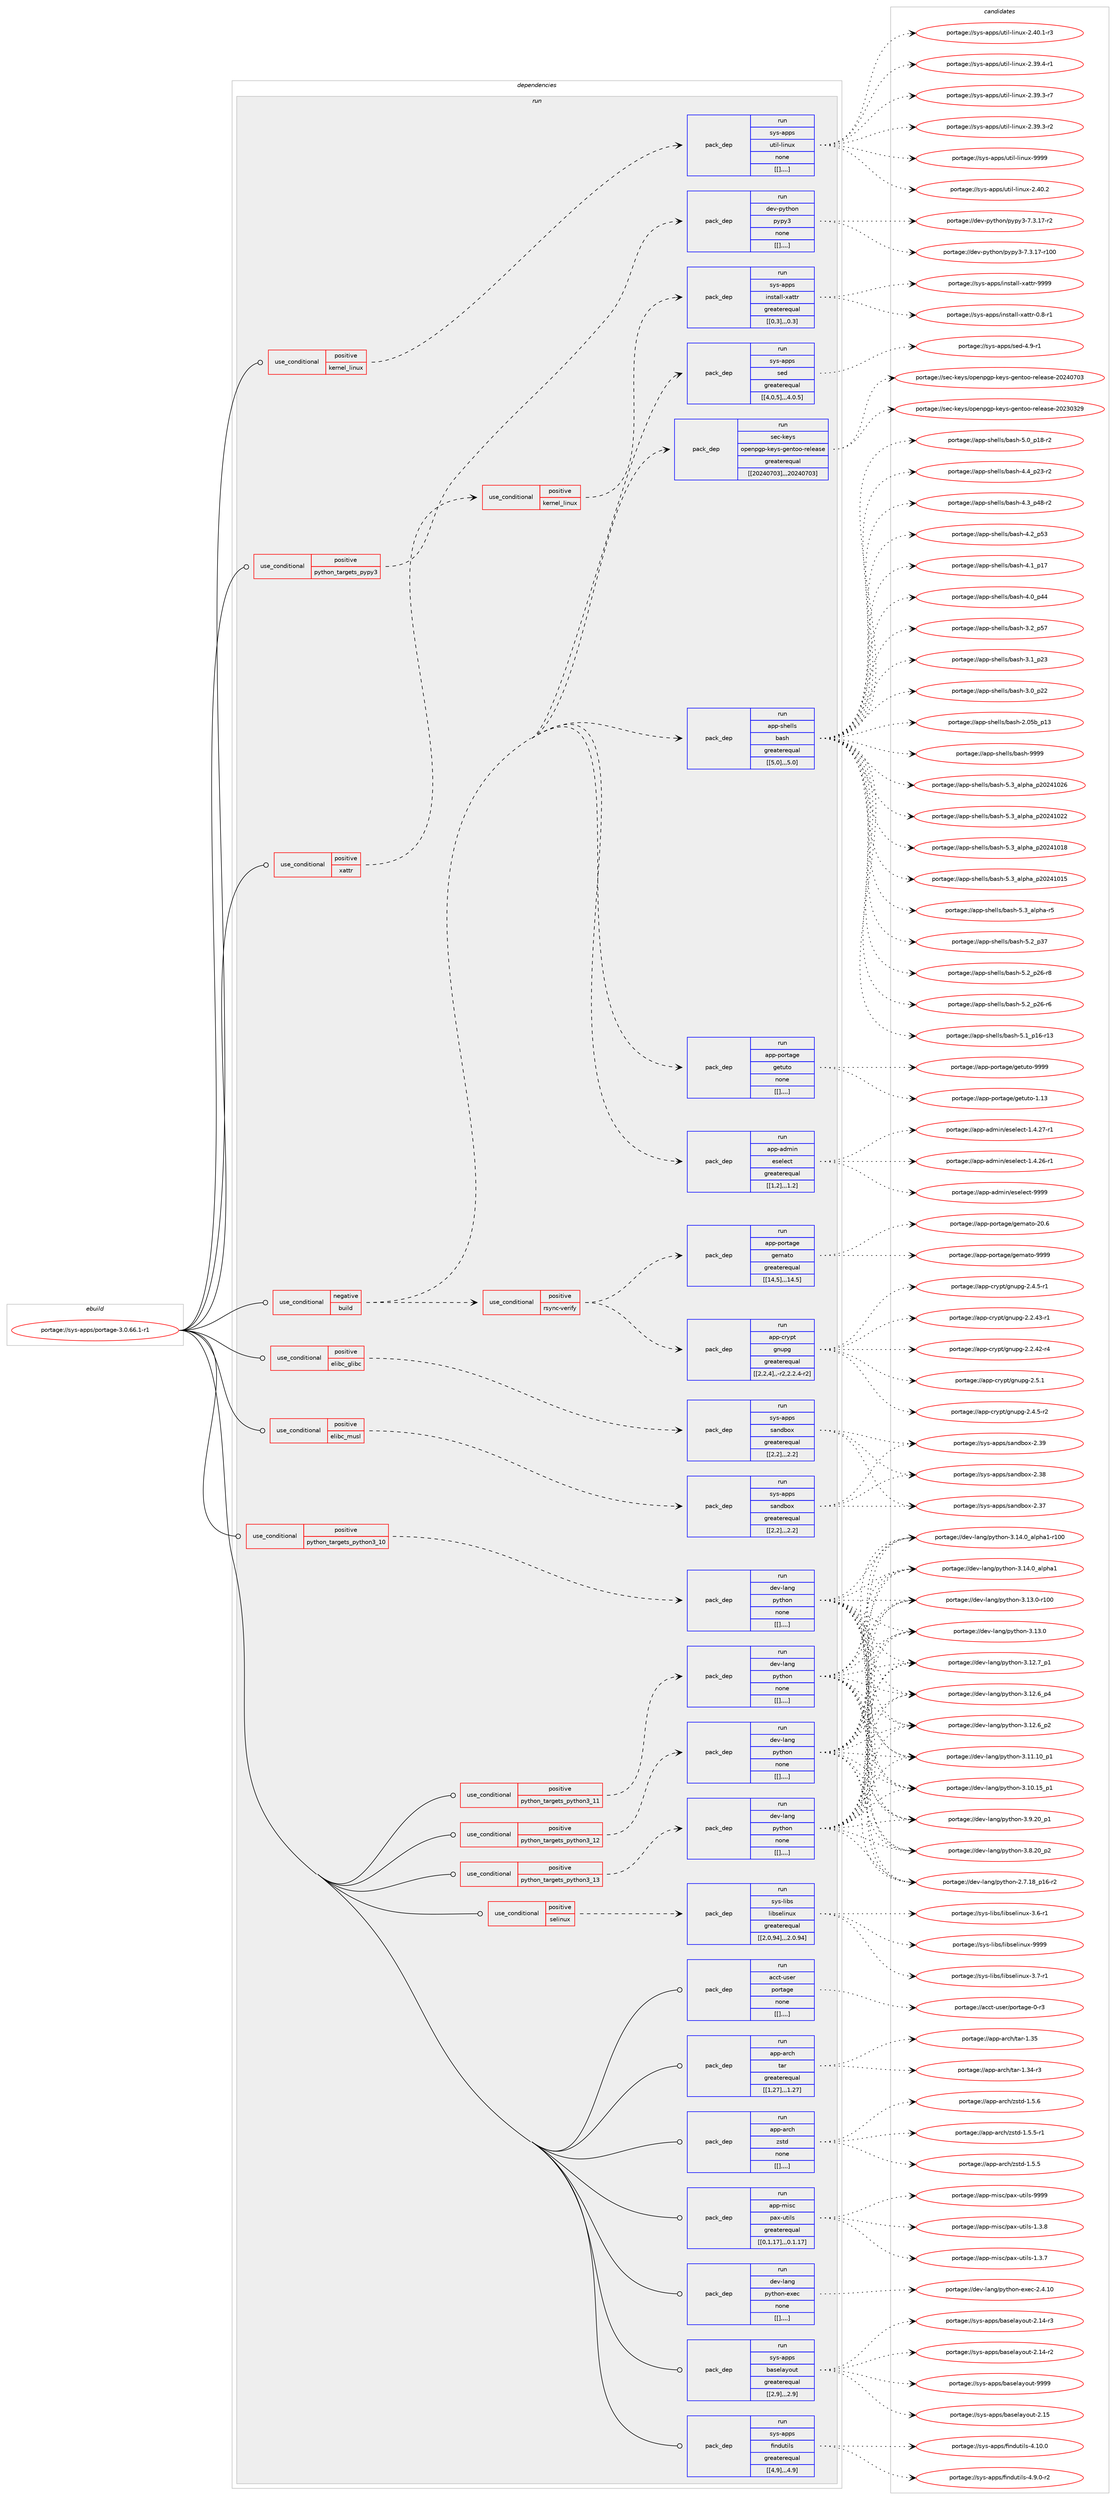 digraph prolog {

# *************
# Graph options
# *************

newrank=true;
concentrate=true;
compound=true;
graph [rankdir=LR,fontname=Helvetica,fontsize=10,ranksep=1.5];#, ranksep=2.5, nodesep=0.2];
edge  [arrowhead=vee];
node  [fontname=Helvetica,fontsize=10];

# **********
# The ebuild
# **********

subgraph cluster_leftcol {
color=gray;
label=<<i>ebuild</i>>;
id [label="portage://sys-apps/portage-3.0.66.1-r1", color=red, width=4, href="../sys-apps/portage-3.0.66.1-r1.svg"];
}

# ****************
# The dependencies
# ****************

subgraph cluster_midcol {
color=gray;
label=<<i>dependencies</i>>;
subgraph cluster_compile {
fillcolor="#eeeeee";
style=filled;
label=<<i>compile</i>>;
}
subgraph cluster_compileandrun {
fillcolor="#eeeeee";
style=filled;
label=<<i>compile and run</i>>;
}
subgraph cluster_run {
fillcolor="#eeeeee";
style=filled;
label=<<i>run</i>>;
subgraph cond118264 {
dependency445473 [label=<<TABLE BORDER="0" CELLBORDER="1" CELLSPACING="0" CELLPADDING="4"><TR><TD ROWSPAN="3" CELLPADDING="10">use_conditional</TD></TR><TR><TD>negative</TD></TR><TR><TD>build</TD></TR></TABLE>>, shape=none, color=red];
subgraph pack324018 {
dependency445508 [label=<<TABLE BORDER="0" CELLBORDER="1" CELLSPACING="0" CELLPADDING="4" WIDTH="220"><TR><TD ROWSPAN="6" CELLPADDING="30">pack_dep</TD></TR><TR><TD WIDTH="110">run</TD></TR><TR><TD>app-admin</TD></TR><TR><TD>eselect</TD></TR><TR><TD>greaterequal</TD></TR><TR><TD>[[1,2],,,1.2]</TD></TR></TABLE>>, shape=none, color=blue];
}
dependency445473:e -> dependency445508:w [weight=20,style="dashed",arrowhead="vee"];
subgraph pack324040 {
dependency445540 [label=<<TABLE BORDER="0" CELLBORDER="1" CELLSPACING="0" CELLPADDING="4" WIDTH="220"><TR><TD ROWSPAN="6" CELLPADDING="30">pack_dep</TD></TR><TR><TD WIDTH="110">run</TD></TR><TR><TD>app-portage</TD></TR><TR><TD>getuto</TD></TR><TR><TD>none</TD></TR><TR><TD>[[],,,,]</TD></TR></TABLE>>, shape=none, color=blue];
}
dependency445473:e -> dependency445540:w [weight=20,style="dashed",arrowhead="vee"];
subgraph pack324066 {
dependency445578 [label=<<TABLE BORDER="0" CELLBORDER="1" CELLSPACING="0" CELLPADDING="4" WIDTH="220"><TR><TD ROWSPAN="6" CELLPADDING="30">pack_dep</TD></TR><TR><TD WIDTH="110">run</TD></TR><TR><TD>app-shells</TD></TR><TR><TD>bash</TD></TR><TR><TD>greaterequal</TD></TR><TR><TD>[[5,0],,,5.0]</TD></TR></TABLE>>, shape=none, color=blue];
}
dependency445473:e -> dependency445578:w [weight=20,style="dashed",arrowhead="vee"];
subgraph pack324095 {
dependency445610 [label=<<TABLE BORDER="0" CELLBORDER="1" CELLSPACING="0" CELLPADDING="4" WIDTH="220"><TR><TD ROWSPAN="6" CELLPADDING="30">pack_dep</TD></TR><TR><TD WIDTH="110">run</TD></TR><TR><TD>sec-keys</TD></TR><TR><TD>openpgp-keys-gentoo-release</TD></TR><TR><TD>greaterequal</TD></TR><TR><TD>[[20240703],,,20240703]</TD></TR></TABLE>>, shape=none, color=blue];
}
dependency445473:e -> dependency445610:w [weight=20,style="dashed",arrowhead="vee"];
subgraph pack324118 {
dependency445641 [label=<<TABLE BORDER="0" CELLBORDER="1" CELLSPACING="0" CELLPADDING="4" WIDTH="220"><TR><TD ROWSPAN="6" CELLPADDING="30">pack_dep</TD></TR><TR><TD WIDTH="110">run</TD></TR><TR><TD>sys-apps</TD></TR><TR><TD>sed</TD></TR><TR><TD>greaterequal</TD></TR><TR><TD>[[4,0,5],,,4.0.5]</TD></TR></TABLE>>, shape=none, color=blue];
}
dependency445473:e -> dependency445641:w [weight=20,style="dashed",arrowhead="vee"];
subgraph cond118330 {
dependency445648 [label=<<TABLE BORDER="0" CELLBORDER="1" CELLSPACING="0" CELLPADDING="4"><TR><TD ROWSPAN="3" CELLPADDING="10">use_conditional</TD></TR><TR><TD>positive</TD></TR><TR><TD>rsync-verify</TD></TR></TABLE>>, shape=none, color=red];
subgraph pack324129 {
dependency445651 [label=<<TABLE BORDER="0" CELLBORDER="1" CELLSPACING="0" CELLPADDING="4" WIDTH="220"><TR><TD ROWSPAN="6" CELLPADDING="30">pack_dep</TD></TR><TR><TD WIDTH="110">run</TD></TR><TR><TD>app-crypt</TD></TR><TR><TD>gnupg</TD></TR><TR><TD>greaterequal</TD></TR><TR><TD>[[2,2,4],,-r2,2.2.4-r2]</TD></TR></TABLE>>, shape=none, color=blue];
}
dependency445648:e -> dependency445651:w [weight=20,style="dashed",arrowhead="vee"];
subgraph pack324166 {
dependency445708 [label=<<TABLE BORDER="0" CELLBORDER="1" CELLSPACING="0" CELLPADDING="4" WIDTH="220"><TR><TD ROWSPAN="6" CELLPADDING="30">pack_dep</TD></TR><TR><TD WIDTH="110">run</TD></TR><TR><TD>app-portage</TD></TR><TR><TD>gemato</TD></TR><TR><TD>greaterequal</TD></TR><TR><TD>[[14,5],,,14.5]</TD></TR></TABLE>>, shape=none, color=blue];
}
dependency445648:e -> dependency445708:w [weight=20,style="dashed",arrowhead="vee"];
}
dependency445473:e -> dependency445648:w [weight=20,style="dashed",arrowhead="vee"];
}
id:e -> dependency445473:w [weight=20,style="solid",arrowhead="odot"];
subgraph cond118356 {
dependency445727 [label=<<TABLE BORDER="0" CELLBORDER="1" CELLSPACING="0" CELLPADDING="4"><TR><TD ROWSPAN="3" CELLPADDING="10">use_conditional</TD></TR><TR><TD>positive</TD></TR><TR><TD>elibc_glibc</TD></TR></TABLE>>, shape=none, color=red];
subgraph pack324188 {
dependency445784 [label=<<TABLE BORDER="0" CELLBORDER="1" CELLSPACING="0" CELLPADDING="4" WIDTH="220"><TR><TD ROWSPAN="6" CELLPADDING="30">pack_dep</TD></TR><TR><TD WIDTH="110">run</TD></TR><TR><TD>sys-apps</TD></TR><TR><TD>sandbox</TD></TR><TR><TD>greaterequal</TD></TR><TR><TD>[[2,2],,,2.2]</TD></TR></TABLE>>, shape=none, color=blue];
}
dependency445727:e -> dependency445784:w [weight=20,style="dashed",arrowhead="vee"];
}
id:e -> dependency445727:w [weight=20,style="solid",arrowhead="odot"];
subgraph cond118391 {
dependency445810 [label=<<TABLE BORDER="0" CELLBORDER="1" CELLSPACING="0" CELLPADDING="4"><TR><TD ROWSPAN="3" CELLPADDING="10">use_conditional</TD></TR><TR><TD>positive</TD></TR><TR><TD>elibc_musl</TD></TR></TABLE>>, shape=none, color=red];
subgraph pack324252 {
dependency445862 [label=<<TABLE BORDER="0" CELLBORDER="1" CELLSPACING="0" CELLPADDING="4" WIDTH="220"><TR><TD ROWSPAN="6" CELLPADDING="30">pack_dep</TD></TR><TR><TD WIDTH="110">run</TD></TR><TR><TD>sys-apps</TD></TR><TR><TD>sandbox</TD></TR><TR><TD>greaterequal</TD></TR><TR><TD>[[2,2],,,2.2]</TD></TR></TABLE>>, shape=none, color=blue];
}
dependency445810:e -> dependency445862:w [weight=20,style="dashed",arrowhead="vee"];
}
id:e -> dependency445810:w [weight=20,style="solid",arrowhead="odot"];
subgraph cond118411 {
dependency445918 [label=<<TABLE BORDER="0" CELLBORDER="1" CELLSPACING="0" CELLPADDING="4"><TR><TD ROWSPAN="3" CELLPADDING="10">use_conditional</TD></TR><TR><TD>positive</TD></TR><TR><TD>kernel_linux</TD></TR></TABLE>>, shape=none, color=red];
subgraph pack324323 {
dependency445940 [label=<<TABLE BORDER="0" CELLBORDER="1" CELLSPACING="0" CELLPADDING="4" WIDTH="220"><TR><TD ROWSPAN="6" CELLPADDING="30">pack_dep</TD></TR><TR><TD WIDTH="110">run</TD></TR><TR><TD>sys-apps</TD></TR><TR><TD>util-linux</TD></TR><TR><TD>none</TD></TR><TR><TD>[[],,,,]</TD></TR></TABLE>>, shape=none, color=blue];
}
dependency445918:e -> dependency445940:w [weight=20,style="dashed",arrowhead="vee"];
}
id:e -> dependency445918:w [weight=20,style="solid",arrowhead="odot"];
subgraph cond118440 {
dependency445966 [label=<<TABLE BORDER="0" CELLBORDER="1" CELLSPACING="0" CELLPADDING="4"><TR><TD ROWSPAN="3" CELLPADDING="10">use_conditional</TD></TR><TR><TD>positive</TD></TR><TR><TD>python_targets_pypy3</TD></TR></TABLE>>, shape=none, color=red];
subgraph pack324342 {
dependency445985 [label=<<TABLE BORDER="0" CELLBORDER="1" CELLSPACING="0" CELLPADDING="4" WIDTH="220"><TR><TD ROWSPAN="6" CELLPADDING="30">pack_dep</TD></TR><TR><TD WIDTH="110">run</TD></TR><TR><TD>dev-python</TD></TR><TR><TD>pypy3</TD></TR><TR><TD>none</TD></TR><TR><TD>[[],,,,]</TD></TR></TABLE>>, shape=none, color=blue];
}
dependency445966:e -> dependency445985:w [weight=20,style="dashed",arrowhead="vee"];
}
id:e -> dependency445966:w [weight=20,style="solid",arrowhead="odot"];
subgraph cond118448 {
dependency446007 [label=<<TABLE BORDER="0" CELLBORDER="1" CELLSPACING="0" CELLPADDING="4"><TR><TD ROWSPAN="3" CELLPADDING="10">use_conditional</TD></TR><TR><TD>positive</TD></TR><TR><TD>python_targets_python3_10</TD></TR></TABLE>>, shape=none, color=red];
subgraph pack324384 {
dependency446088 [label=<<TABLE BORDER="0" CELLBORDER="1" CELLSPACING="0" CELLPADDING="4" WIDTH="220"><TR><TD ROWSPAN="6" CELLPADDING="30">pack_dep</TD></TR><TR><TD WIDTH="110">run</TD></TR><TR><TD>dev-lang</TD></TR><TR><TD>python</TD></TR><TR><TD>none</TD></TR><TR><TD>[[],,,,]</TD></TR></TABLE>>, shape=none, color=blue];
}
dependency446007:e -> dependency446088:w [weight=20,style="dashed",arrowhead="vee"];
}
id:e -> dependency446007:w [weight=20,style="solid",arrowhead="odot"];
subgraph cond118486 {
dependency446250 [label=<<TABLE BORDER="0" CELLBORDER="1" CELLSPACING="0" CELLPADDING="4"><TR><TD ROWSPAN="3" CELLPADDING="10">use_conditional</TD></TR><TR><TD>positive</TD></TR><TR><TD>python_targets_python3_11</TD></TR></TABLE>>, shape=none, color=red];
subgraph pack324591 {
dependency446365 [label=<<TABLE BORDER="0" CELLBORDER="1" CELLSPACING="0" CELLPADDING="4" WIDTH="220"><TR><TD ROWSPAN="6" CELLPADDING="30">pack_dep</TD></TR><TR><TD WIDTH="110">run</TD></TR><TR><TD>dev-lang</TD></TR><TR><TD>python</TD></TR><TR><TD>none</TD></TR><TR><TD>[[],,,,]</TD></TR></TABLE>>, shape=none, color=blue];
}
dependency446250:e -> dependency446365:w [weight=20,style="dashed",arrowhead="vee"];
}
id:e -> dependency446250:w [weight=20,style="solid",arrowhead="odot"];
subgraph cond118581 {
dependency446424 [label=<<TABLE BORDER="0" CELLBORDER="1" CELLSPACING="0" CELLPADDING="4"><TR><TD ROWSPAN="3" CELLPADDING="10">use_conditional</TD></TR><TR><TD>positive</TD></TR><TR><TD>python_targets_python3_12</TD></TR></TABLE>>, shape=none, color=red];
subgraph pack324669 {
dependency446537 [label=<<TABLE BORDER="0" CELLBORDER="1" CELLSPACING="0" CELLPADDING="4" WIDTH="220"><TR><TD ROWSPAN="6" CELLPADDING="30">pack_dep</TD></TR><TR><TD WIDTH="110">run</TD></TR><TR><TD>dev-lang</TD></TR><TR><TD>python</TD></TR><TR><TD>none</TD></TR><TR><TD>[[],,,,]</TD></TR></TABLE>>, shape=none, color=blue];
}
dependency446424:e -> dependency446537:w [weight=20,style="dashed",arrowhead="vee"];
}
id:e -> dependency446424:w [weight=20,style="solid",arrowhead="odot"];
subgraph cond118668 {
dependency446662 [label=<<TABLE BORDER="0" CELLBORDER="1" CELLSPACING="0" CELLPADDING="4"><TR><TD ROWSPAN="3" CELLPADDING="10">use_conditional</TD></TR><TR><TD>positive</TD></TR><TR><TD>python_targets_python3_13</TD></TR></TABLE>>, shape=none, color=red];
subgraph pack324823 {
dependency446722 [label=<<TABLE BORDER="0" CELLBORDER="1" CELLSPACING="0" CELLPADDING="4" WIDTH="220"><TR><TD ROWSPAN="6" CELLPADDING="30">pack_dep</TD></TR><TR><TD WIDTH="110">run</TD></TR><TR><TD>dev-lang</TD></TR><TR><TD>python</TD></TR><TR><TD>none</TD></TR><TR><TD>[[],,,,]</TD></TR></TABLE>>, shape=none, color=blue];
}
dependency446662:e -> dependency446722:w [weight=20,style="dashed",arrowhead="vee"];
}
id:e -> dependency446662:w [weight=20,style="solid",arrowhead="odot"];
subgraph cond118691 {
dependency446764 [label=<<TABLE BORDER="0" CELLBORDER="1" CELLSPACING="0" CELLPADDING="4"><TR><TD ROWSPAN="3" CELLPADDING="10">use_conditional</TD></TR><TR><TD>positive</TD></TR><TR><TD>selinux</TD></TR></TABLE>>, shape=none, color=red];
subgraph pack324916 {
dependency446843 [label=<<TABLE BORDER="0" CELLBORDER="1" CELLSPACING="0" CELLPADDING="4" WIDTH="220"><TR><TD ROWSPAN="6" CELLPADDING="30">pack_dep</TD></TR><TR><TD WIDTH="110">run</TD></TR><TR><TD>sys-libs</TD></TR><TR><TD>libselinux</TD></TR><TR><TD>greaterequal</TD></TR><TR><TD>[[2,0,94],,,2.0.94]</TD></TR></TABLE>>, shape=none, color=blue];
}
dependency446764:e -> dependency446843:w [weight=20,style="dashed",arrowhead="vee"];
}
id:e -> dependency446764:w [weight=20,style="solid",arrowhead="odot"];
subgraph cond118747 {
dependency446891 [label=<<TABLE BORDER="0" CELLBORDER="1" CELLSPACING="0" CELLPADDING="4"><TR><TD ROWSPAN="3" CELLPADDING="10">use_conditional</TD></TR><TR><TD>positive</TD></TR><TR><TD>xattr</TD></TR></TABLE>>, shape=none, color=red];
subgraph cond118766 {
dependency446916 [label=<<TABLE BORDER="0" CELLBORDER="1" CELLSPACING="0" CELLPADDING="4"><TR><TD ROWSPAN="3" CELLPADDING="10">use_conditional</TD></TR><TR><TD>positive</TD></TR><TR><TD>kernel_linux</TD></TR></TABLE>>, shape=none, color=red];
subgraph pack324982 {
dependency446957 [label=<<TABLE BORDER="0" CELLBORDER="1" CELLSPACING="0" CELLPADDING="4" WIDTH="220"><TR><TD ROWSPAN="6" CELLPADDING="30">pack_dep</TD></TR><TR><TD WIDTH="110">run</TD></TR><TR><TD>sys-apps</TD></TR><TR><TD>install-xattr</TD></TR><TR><TD>greaterequal</TD></TR><TR><TD>[[0,3],,,0.3]</TD></TR></TABLE>>, shape=none, color=blue];
}
dependency446916:e -> dependency446957:w [weight=20,style="dashed",arrowhead="vee"];
}
dependency446891:e -> dependency446916:w [weight=20,style="dashed",arrowhead="vee"];
}
id:e -> dependency446891:w [weight=20,style="solid",arrowhead="odot"];
subgraph pack325023 {
dependency447001 [label=<<TABLE BORDER="0" CELLBORDER="1" CELLSPACING="0" CELLPADDING="4" WIDTH="220"><TR><TD ROWSPAN="6" CELLPADDING="30">pack_dep</TD></TR><TR><TD WIDTH="110">run</TD></TR><TR><TD>acct-user</TD></TR><TR><TD>portage</TD></TR><TR><TD>none</TD></TR><TR><TD>[[],,,,]</TD></TR></TABLE>>, shape=none, color=blue];
}
id:e -> dependency447001:w [weight=20,style="solid",arrowhead="odot"];
subgraph pack325036 {
dependency447020 [label=<<TABLE BORDER="0" CELLBORDER="1" CELLSPACING="0" CELLPADDING="4" WIDTH="220"><TR><TD ROWSPAN="6" CELLPADDING="30">pack_dep</TD></TR><TR><TD WIDTH="110">run</TD></TR><TR><TD>app-arch</TD></TR><TR><TD>tar</TD></TR><TR><TD>greaterequal</TD></TR><TR><TD>[[1,27],,,1.27]</TD></TR></TABLE>>, shape=none, color=blue];
}
id:e -> dependency447020:w [weight=20,style="solid",arrowhead="odot"];
subgraph pack325040 {
dependency447039 [label=<<TABLE BORDER="0" CELLBORDER="1" CELLSPACING="0" CELLPADDING="4" WIDTH="220"><TR><TD ROWSPAN="6" CELLPADDING="30">pack_dep</TD></TR><TR><TD WIDTH="110">run</TD></TR><TR><TD>app-arch</TD></TR><TR><TD>zstd</TD></TR><TR><TD>none</TD></TR><TR><TD>[[],,,,]</TD></TR></TABLE>>, shape=none, color=blue];
}
id:e -> dependency447039:w [weight=20,style="solid",arrowhead="odot"];
subgraph pack325064 {
dependency447062 [label=<<TABLE BORDER="0" CELLBORDER="1" CELLSPACING="0" CELLPADDING="4" WIDTH="220"><TR><TD ROWSPAN="6" CELLPADDING="30">pack_dep</TD></TR><TR><TD WIDTH="110">run</TD></TR><TR><TD>app-misc</TD></TR><TR><TD>pax-utils</TD></TR><TR><TD>greaterequal</TD></TR><TR><TD>[[0,1,17],,,0.1.17]</TD></TR></TABLE>>, shape=none, color=blue];
}
id:e -> dependency447062:w [weight=20,style="solid",arrowhead="odot"];
subgraph pack325073 {
dependency447081 [label=<<TABLE BORDER="0" CELLBORDER="1" CELLSPACING="0" CELLPADDING="4" WIDTH="220"><TR><TD ROWSPAN="6" CELLPADDING="30">pack_dep</TD></TR><TR><TD WIDTH="110">run</TD></TR><TR><TD>dev-lang</TD></TR><TR><TD>python-exec</TD></TR><TR><TD>none</TD></TR><TR><TD>[[],,,,]</TD></TR></TABLE>>, shape=none, color=blue];
}
id:e -> dependency447081:w [weight=20,style="solid",arrowhead="odot"];
subgraph pack325084 {
dependency447104 [label=<<TABLE BORDER="0" CELLBORDER="1" CELLSPACING="0" CELLPADDING="4" WIDTH="220"><TR><TD ROWSPAN="6" CELLPADDING="30">pack_dep</TD></TR><TR><TD WIDTH="110">run</TD></TR><TR><TD>sys-apps</TD></TR><TR><TD>baselayout</TD></TR><TR><TD>greaterequal</TD></TR><TR><TD>[[2,9],,,2.9]</TD></TR></TABLE>>, shape=none, color=blue];
}
id:e -> dependency447104:w [weight=20,style="solid",arrowhead="odot"];
subgraph pack325127 {
dependency447186 [label=<<TABLE BORDER="0" CELLBORDER="1" CELLSPACING="0" CELLPADDING="4" WIDTH="220"><TR><TD ROWSPAN="6" CELLPADDING="30">pack_dep</TD></TR><TR><TD WIDTH="110">run</TD></TR><TR><TD>sys-apps</TD></TR><TR><TD>findutils</TD></TR><TR><TD>greaterequal</TD></TR><TR><TD>[[4,9],,,4.9]</TD></TR></TABLE>>, shape=none, color=blue];
}
id:e -> dependency447186:w [weight=20,style="solid",arrowhead="odot"];
}
}

# **************
# The candidates
# **************

subgraph cluster_choices {
rank=same;
color=gray;
label=<<i>candidates</i>>;

subgraph choice324627 {
color=black;
nodesep=1;
choice97112112459710010910511047101115101108101991164557575757 [label="portage://app-admin/eselect-9999", color=red, width=4,href="../app-admin/eselect-9999.svg"];
choice9711211245971001091051104710111510110810199116454946524650554511449 [label="portage://app-admin/eselect-1.4.27-r1", color=red, width=4,href="../app-admin/eselect-1.4.27-r1.svg"];
choice9711211245971001091051104710111510110810199116454946524650544511449 [label="portage://app-admin/eselect-1.4.26-r1", color=red, width=4,href="../app-admin/eselect-1.4.26-r1.svg"];
dependency445508:e -> choice97112112459710010910511047101115101108101991164557575757:w [style=dotted,weight="100"];
dependency445508:e -> choice9711211245971001091051104710111510110810199116454946524650554511449:w [style=dotted,weight="100"];
dependency445508:e -> choice9711211245971001091051104710111510110810199116454946524650544511449:w [style=dotted,weight="100"];
}
subgraph choice324655 {
color=black;
nodesep=1;
choice971121124511211111411697103101471031011161171161114557575757 [label="portage://app-portage/getuto-9999", color=red, width=4,href="../app-portage/getuto-9999.svg"];
choice971121124511211111411697103101471031011161171161114549464951 [label="portage://app-portage/getuto-1.13", color=red, width=4,href="../app-portage/getuto-1.13.svg"];
dependency445540:e -> choice971121124511211111411697103101471031011161171161114557575757:w [style=dotted,weight="100"];
dependency445540:e -> choice971121124511211111411697103101471031011161171161114549464951:w [style=dotted,weight="100"];
}
subgraph choice324679 {
color=black;
nodesep=1;
choice97112112451151041011081081154798971151044557575757 [label="portage://app-shells/bash-9999", color=red, width=4,href="../app-shells/bash-9999.svg"];
choice971121124511510410110810811547989711510445534651959710811210497951125048505249485054 [label="portage://app-shells/bash-5.3_alpha_p20241026", color=red, width=4,href="../app-shells/bash-5.3_alpha_p20241026.svg"];
choice971121124511510410110810811547989711510445534651959710811210497951125048505249485050 [label="portage://app-shells/bash-5.3_alpha_p20241022", color=red, width=4,href="../app-shells/bash-5.3_alpha_p20241022.svg"];
choice971121124511510410110810811547989711510445534651959710811210497951125048505249484956 [label="portage://app-shells/bash-5.3_alpha_p20241018", color=red, width=4,href="../app-shells/bash-5.3_alpha_p20241018.svg"];
choice971121124511510410110810811547989711510445534651959710811210497951125048505249484953 [label="portage://app-shells/bash-5.3_alpha_p20241015", color=red, width=4,href="../app-shells/bash-5.3_alpha_p20241015.svg"];
choice9711211245115104101108108115479897115104455346519597108112104974511453 [label="portage://app-shells/bash-5.3_alpha-r5", color=red, width=4,href="../app-shells/bash-5.3_alpha-r5.svg"];
choice971121124511510410110810811547989711510445534650951125155 [label="portage://app-shells/bash-5.2_p37", color=red, width=4,href="../app-shells/bash-5.2_p37.svg"];
choice9711211245115104101108108115479897115104455346509511250544511456 [label="portage://app-shells/bash-5.2_p26-r8", color=red, width=4,href="../app-shells/bash-5.2_p26-r8.svg"];
choice9711211245115104101108108115479897115104455346509511250544511454 [label="portage://app-shells/bash-5.2_p26-r6", color=red, width=4,href="../app-shells/bash-5.2_p26-r6.svg"];
choice971121124511510410110810811547989711510445534649951124954451144951 [label="portage://app-shells/bash-5.1_p16-r13", color=red, width=4,href="../app-shells/bash-5.1_p16-r13.svg"];
choice9711211245115104101108108115479897115104455346489511249564511450 [label="portage://app-shells/bash-5.0_p18-r2", color=red, width=4,href="../app-shells/bash-5.0_p18-r2.svg"];
choice9711211245115104101108108115479897115104455246529511250514511450 [label="portage://app-shells/bash-4.4_p23-r2", color=red, width=4,href="../app-shells/bash-4.4_p23-r2.svg"];
choice9711211245115104101108108115479897115104455246519511252564511450 [label="portage://app-shells/bash-4.3_p48-r2", color=red, width=4,href="../app-shells/bash-4.3_p48-r2.svg"];
choice971121124511510410110810811547989711510445524650951125351 [label="portage://app-shells/bash-4.2_p53", color=red, width=4,href="../app-shells/bash-4.2_p53.svg"];
choice971121124511510410110810811547989711510445524649951124955 [label="portage://app-shells/bash-4.1_p17", color=red, width=4,href="../app-shells/bash-4.1_p17.svg"];
choice971121124511510410110810811547989711510445524648951125252 [label="portage://app-shells/bash-4.0_p44", color=red, width=4,href="../app-shells/bash-4.0_p44.svg"];
choice971121124511510410110810811547989711510445514650951125355 [label="portage://app-shells/bash-3.2_p57", color=red, width=4,href="../app-shells/bash-3.2_p57.svg"];
choice971121124511510410110810811547989711510445514649951125051 [label="portage://app-shells/bash-3.1_p23", color=red, width=4,href="../app-shells/bash-3.1_p23.svg"];
choice971121124511510410110810811547989711510445514648951125050 [label="portage://app-shells/bash-3.0_p22", color=red, width=4,href="../app-shells/bash-3.0_p22.svg"];
choice9711211245115104101108108115479897115104455046485398951124951 [label="portage://app-shells/bash-2.05b_p13", color=red, width=4,href="../app-shells/bash-2.05b_p13.svg"];
dependency445578:e -> choice97112112451151041011081081154798971151044557575757:w [style=dotted,weight="100"];
dependency445578:e -> choice971121124511510410110810811547989711510445534651959710811210497951125048505249485054:w [style=dotted,weight="100"];
dependency445578:e -> choice971121124511510410110810811547989711510445534651959710811210497951125048505249485050:w [style=dotted,weight="100"];
dependency445578:e -> choice971121124511510410110810811547989711510445534651959710811210497951125048505249484956:w [style=dotted,weight="100"];
dependency445578:e -> choice971121124511510410110810811547989711510445534651959710811210497951125048505249484953:w [style=dotted,weight="100"];
dependency445578:e -> choice9711211245115104101108108115479897115104455346519597108112104974511453:w [style=dotted,weight="100"];
dependency445578:e -> choice971121124511510410110810811547989711510445534650951125155:w [style=dotted,weight="100"];
dependency445578:e -> choice9711211245115104101108108115479897115104455346509511250544511456:w [style=dotted,weight="100"];
dependency445578:e -> choice9711211245115104101108108115479897115104455346509511250544511454:w [style=dotted,weight="100"];
dependency445578:e -> choice971121124511510410110810811547989711510445534649951124954451144951:w [style=dotted,weight="100"];
dependency445578:e -> choice9711211245115104101108108115479897115104455346489511249564511450:w [style=dotted,weight="100"];
dependency445578:e -> choice9711211245115104101108108115479897115104455246529511250514511450:w [style=dotted,weight="100"];
dependency445578:e -> choice9711211245115104101108108115479897115104455246519511252564511450:w [style=dotted,weight="100"];
dependency445578:e -> choice971121124511510410110810811547989711510445524650951125351:w [style=dotted,weight="100"];
dependency445578:e -> choice971121124511510410110810811547989711510445524649951124955:w [style=dotted,weight="100"];
dependency445578:e -> choice971121124511510410110810811547989711510445524648951125252:w [style=dotted,weight="100"];
dependency445578:e -> choice971121124511510410110810811547989711510445514650951125355:w [style=dotted,weight="100"];
dependency445578:e -> choice971121124511510410110810811547989711510445514649951125051:w [style=dotted,weight="100"];
dependency445578:e -> choice971121124511510410110810811547989711510445514648951125050:w [style=dotted,weight="100"];
dependency445578:e -> choice9711211245115104101108108115479897115104455046485398951124951:w [style=dotted,weight="100"];
}
subgraph choice324713 {
color=black;
nodesep=1;
choice11510199451071011211154711111210111011210311245107101121115451031011101161111114511410110810197115101455048505248554851 [label="portage://sec-keys/openpgp-keys-gentoo-release-20240703", color=red, width=4,href="../sec-keys/openpgp-keys-gentoo-release-20240703.svg"];
choice11510199451071011211154711111210111011210311245107101121115451031011101161111114511410110810197115101455048505148515057 [label="portage://sec-keys/openpgp-keys-gentoo-release-20230329", color=red, width=4,href="../sec-keys/openpgp-keys-gentoo-release-20230329.svg"];
dependency445610:e -> choice11510199451071011211154711111210111011210311245107101121115451031011101161111114511410110810197115101455048505248554851:w [style=dotted,weight="100"];
dependency445610:e -> choice11510199451071011211154711111210111011210311245107101121115451031011101161111114511410110810197115101455048505148515057:w [style=dotted,weight="100"];
}
subgraph choice324733 {
color=black;
nodesep=1;
choice115121115459711211211547115101100455246574511449 [label="portage://sys-apps/sed-4.9-r1", color=red, width=4,href="../sys-apps/sed-4.9-r1.svg"];
dependency445641:e -> choice115121115459711211211547115101100455246574511449:w [style=dotted,weight="100"];
}
subgraph choice324734 {
color=black;
nodesep=1;
choice97112112459911412111211647103110117112103455046534649 [label="portage://app-crypt/gnupg-2.5.1", color=red, width=4,href="../app-crypt/gnupg-2.5.1.svg"];
choice971121124599114121112116471031101171121034550465246534511450 [label="portage://app-crypt/gnupg-2.4.5-r2", color=red, width=4,href="../app-crypt/gnupg-2.4.5-r2.svg"];
choice971121124599114121112116471031101171121034550465246534511449 [label="portage://app-crypt/gnupg-2.4.5-r1", color=red, width=4,href="../app-crypt/gnupg-2.4.5-r1.svg"];
choice97112112459911412111211647103110117112103455046504652514511449 [label="portage://app-crypt/gnupg-2.2.43-r1", color=red, width=4,href="../app-crypt/gnupg-2.2.43-r1.svg"];
choice97112112459911412111211647103110117112103455046504652504511452 [label="portage://app-crypt/gnupg-2.2.42-r4", color=red, width=4,href="../app-crypt/gnupg-2.2.42-r4.svg"];
dependency445651:e -> choice97112112459911412111211647103110117112103455046534649:w [style=dotted,weight="100"];
dependency445651:e -> choice971121124599114121112116471031101171121034550465246534511450:w [style=dotted,weight="100"];
dependency445651:e -> choice971121124599114121112116471031101171121034550465246534511449:w [style=dotted,weight="100"];
dependency445651:e -> choice97112112459911412111211647103110117112103455046504652514511449:w [style=dotted,weight="100"];
dependency445651:e -> choice97112112459911412111211647103110117112103455046504652504511452:w [style=dotted,weight="100"];
}
subgraph choice324741 {
color=black;
nodesep=1;
choice97112112451121111141169710310147103101109971161114557575757 [label="portage://app-portage/gemato-9999", color=red, width=4,href="../app-portage/gemato-9999.svg"];
choice97112112451121111141169710310147103101109971161114550484654 [label="portage://app-portage/gemato-20.6", color=red, width=4,href="../app-portage/gemato-20.6.svg"];
dependency445708:e -> choice97112112451121111141169710310147103101109971161114557575757:w [style=dotted,weight="100"];
dependency445708:e -> choice97112112451121111141169710310147103101109971161114550484654:w [style=dotted,weight="100"];
}
subgraph choice324742 {
color=black;
nodesep=1;
choice11512111545971121121154711597110100981111204550465157 [label="portage://sys-apps/sandbox-2.39", color=red, width=4,href="../sys-apps/sandbox-2.39.svg"];
choice11512111545971121121154711597110100981111204550465156 [label="portage://sys-apps/sandbox-2.38", color=red, width=4,href="../sys-apps/sandbox-2.38.svg"];
choice11512111545971121121154711597110100981111204550465155 [label="portage://sys-apps/sandbox-2.37", color=red, width=4,href="../sys-apps/sandbox-2.37.svg"];
dependency445784:e -> choice11512111545971121121154711597110100981111204550465157:w [style=dotted,weight="100"];
dependency445784:e -> choice11512111545971121121154711597110100981111204550465156:w [style=dotted,weight="100"];
dependency445784:e -> choice11512111545971121121154711597110100981111204550465155:w [style=dotted,weight="100"];
}
subgraph choice324744 {
color=black;
nodesep=1;
choice11512111545971121121154711597110100981111204550465157 [label="portage://sys-apps/sandbox-2.39", color=red, width=4,href="../sys-apps/sandbox-2.39.svg"];
choice11512111545971121121154711597110100981111204550465156 [label="portage://sys-apps/sandbox-2.38", color=red, width=4,href="../sys-apps/sandbox-2.38.svg"];
choice11512111545971121121154711597110100981111204550465155 [label="portage://sys-apps/sandbox-2.37", color=red, width=4,href="../sys-apps/sandbox-2.37.svg"];
dependency445862:e -> choice11512111545971121121154711597110100981111204550465157:w [style=dotted,weight="100"];
dependency445862:e -> choice11512111545971121121154711597110100981111204550465156:w [style=dotted,weight="100"];
dependency445862:e -> choice11512111545971121121154711597110100981111204550465155:w [style=dotted,weight="100"];
}
subgraph choice324757 {
color=black;
nodesep=1;
choice115121115459711211211547117116105108451081051101171204557575757 [label="portage://sys-apps/util-linux-9999", color=red, width=4,href="../sys-apps/util-linux-9999.svg"];
choice1151211154597112112115471171161051084510810511011712045504652484650 [label="portage://sys-apps/util-linux-2.40.2", color=red, width=4,href="../sys-apps/util-linux-2.40.2.svg"];
choice11512111545971121121154711711610510845108105110117120455046524846494511451 [label="portage://sys-apps/util-linux-2.40.1-r3", color=red, width=4,href="../sys-apps/util-linux-2.40.1-r3.svg"];
choice11512111545971121121154711711610510845108105110117120455046515746524511449 [label="portage://sys-apps/util-linux-2.39.4-r1", color=red, width=4,href="../sys-apps/util-linux-2.39.4-r1.svg"];
choice11512111545971121121154711711610510845108105110117120455046515746514511455 [label="portage://sys-apps/util-linux-2.39.3-r7", color=red, width=4,href="../sys-apps/util-linux-2.39.3-r7.svg"];
choice11512111545971121121154711711610510845108105110117120455046515746514511450 [label="portage://sys-apps/util-linux-2.39.3-r2", color=red, width=4,href="../sys-apps/util-linux-2.39.3-r2.svg"];
dependency445940:e -> choice115121115459711211211547117116105108451081051101171204557575757:w [style=dotted,weight="100"];
dependency445940:e -> choice1151211154597112112115471171161051084510810511011712045504652484650:w [style=dotted,weight="100"];
dependency445940:e -> choice11512111545971121121154711711610510845108105110117120455046524846494511451:w [style=dotted,weight="100"];
dependency445940:e -> choice11512111545971121121154711711610510845108105110117120455046515746524511449:w [style=dotted,weight="100"];
dependency445940:e -> choice11512111545971121121154711711610510845108105110117120455046515746514511455:w [style=dotted,weight="100"];
dependency445940:e -> choice11512111545971121121154711711610510845108105110117120455046515746514511450:w [style=dotted,weight="100"];
}
subgraph choice324777 {
color=black;
nodesep=1;
choice100101118451121211161041111104711212111212151455546514649554511450 [label="portage://dev-python/pypy3-7.3.17-r2", color=red, width=4,href="../dev-python/pypy3-7.3.17-r2.svg"];
choice1001011184511212111610411111047112121112121514555465146495545114494848 [label="portage://dev-python/pypy3-7.3.17-r100", color=red, width=4,href="../dev-python/pypy3-7.3.17-r100.svg"];
dependency445985:e -> choice100101118451121211161041111104711212111212151455546514649554511450:w [style=dotted,weight="100"];
dependency445985:e -> choice1001011184511212111610411111047112121112121514555465146495545114494848:w [style=dotted,weight="100"];
}
subgraph choice324791 {
color=black;
nodesep=1;
choice100101118451089711010347112121116104111110455146495246489597108112104974945114494848 [label="portage://dev-lang/python-3.14.0_alpha1-r100", color=red, width=4,href="../dev-lang/python-3.14.0_alpha1-r100.svg"];
choice1001011184510897110103471121211161041111104551464952464895971081121049749 [label="portage://dev-lang/python-3.14.0_alpha1", color=red, width=4,href="../dev-lang/python-3.14.0_alpha1.svg"];
choice1001011184510897110103471121211161041111104551464951464845114494848 [label="portage://dev-lang/python-3.13.0-r100", color=red, width=4,href="../dev-lang/python-3.13.0-r100.svg"];
choice10010111845108971101034711212111610411111045514649514648 [label="portage://dev-lang/python-3.13.0", color=red, width=4,href="../dev-lang/python-3.13.0.svg"];
choice100101118451089711010347112121116104111110455146495046559511249 [label="portage://dev-lang/python-3.12.7_p1", color=red, width=4,href="../dev-lang/python-3.12.7_p1.svg"];
choice100101118451089711010347112121116104111110455146495046549511252 [label="portage://dev-lang/python-3.12.6_p4", color=red, width=4,href="../dev-lang/python-3.12.6_p4.svg"];
choice100101118451089711010347112121116104111110455146495046549511250 [label="portage://dev-lang/python-3.12.6_p2", color=red, width=4,href="../dev-lang/python-3.12.6_p2.svg"];
choice10010111845108971101034711212111610411111045514649494649489511249 [label="portage://dev-lang/python-3.11.10_p1", color=red, width=4,href="../dev-lang/python-3.11.10_p1.svg"];
choice10010111845108971101034711212111610411111045514649484649539511249 [label="portage://dev-lang/python-3.10.15_p1", color=red, width=4,href="../dev-lang/python-3.10.15_p1.svg"];
choice100101118451089711010347112121116104111110455146574650489511249 [label="portage://dev-lang/python-3.9.20_p1", color=red, width=4,href="../dev-lang/python-3.9.20_p1.svg"];
choice100101118451089711010347112121116104111110455146564650489511250 [label="portage://dev-lang/python-3.8.20_p2", color=red, width=4,href="../dev-lang/python-3.8.20_p2.svg"];
choice100101118451089711010347112121116104111110455046554649569511249544511450 [label="portage://dev-lang/python-2.7.18_p16-r2", color=red, width=4,href="../dev-lang/python-2.7.18_p16-r2.svg"];
dependency446088:e -> choice100101118451089711010347112121116104111110455146495246489597108112104974945114494848:w [style=dotted,weight="100"];
dependency446088:e -> choice1001011184510897110103471121211161041111104551464952464895971081121049749:w [style=dotted,weight="100"];
dependency446088:e -> choice1001011184510897110103471121211161041111104551464951464845114494848:w [style=dotted,weight="100"];
dependency446088:e -> choice10010111845108971101034711212111610411111045514649514648:w [style=dotted,weight="100"];
dependency446088:e -> choice100101118451089711010347112121116104111110455146495046559511249:w [style=dotted,weight="100"];
dependency446088:e -> choice100101118451089711010347112121116104111110455146495046549511252:w [style=dotted,weight="100"];
dependency446088:e -> choice100101118451089711010347112121116104111110455146495046549511250:w [style=dotted,weight="100"];
dependency446088:e -> choice10010111845108971101034711212111610411111045514649494649489511249:w [style=dotted,weight="100"];
dependency446088:e -> choice10010111845108971101034711212111610411111045514649484649539511249:w [style=dotted,weight="100"];
dependency446088:e -> choice100101118451089711010347112121116104111110455146574650489511249:w [style=dotted,weight="100"];
dependency446088:e -> choice100101118451089711010347112121116104111110455146564650489511250:w [style=dotted,weight="100"];
dependency446088:e -> choice100101118451089711010347112121116104111110455046554649569511249544511450:w [style=dotted,weight="100"];
}
subgraph choice324806 {
color=black;
nodesep=1;
choice100101118451089711010347112121116104111110455146495246489597108112104974945114494848 [label="portage://dev-lang/python-3.14.0_alpha1-r100", color=red, width=4,href="../dev-lang/python-3.14.0_alpha1-r100.svg"];
choice1001011184510897110103471121211161041111104551464952464895971081121049749 [label="portage://dev-lang/python-3.14.0_alpha1", color=red, width=4,href="../dev-lang/python-3.14.0_alpha1.svg"];
choice1001011184510897110103471121211161041111104551464951464845114494848 [label="portage://dev-lang/python-3.13.0-r100", color=red, width=4,href="../dev-lang/python-3.13.0-r100.svg"];
choice10010111845108971101034711212111610411111045514649514648 [label="portage://dev-lang/python-3.13.0", color=red, width=4,href="../dev-lang/python-3.13.0.svg"];
choice100101118451089711010347112121116104111110455146495046559511249 [label="portage://dev-lang/python-3.12.7_p1", color=red, width=4,href="../dev-lang/python-3.12.7_p1.svg"];
choice100101118451089711010347112121116104111110455146495046549511252 [label="portage://dev-lang/python-3.12.6_p4", color=red, width=4,href="../dev-lang/python-3.12.6_p4.svg"];
choice100101118451089711010347112121116104111110455146495046549511250 [label="portage://dev-lang/python-3.12.6_p2", color=red, width=4,href="../dev-lang/python-3.12.6_p2.svg"];
choice10010111845108971101034711212111610411111045514649494649489511249 [label="portage://dev-lang/python-3.11.10_p1", color=red, width=4,href="../dev-lang/python-3.11.10_p1.svg"];
choice10010111845108971101034711212111610411111045514649484649539511249 [label="portage://dev-lang/python-3.10.15_p1", color=red, width=4,href="../dev-lang/python-3.10.15_p1.svg"];
choice100101118451089711010347112121116104111110455146574650489511249 [label="portage://dev-lang/python-3.9.20_p1", color=red, width=4,href="../dev-lang/python-3.9.20_p1.svg"];
choice100101118451089711010347112121116104111110455146564650489511250 [label="portage://dev-lang/python-3.8.20_p2", color=red, width=4,href="../dev-lang/python-3.8.20_p2.svg"];
choice100101118451089711010347112121116104111110455046554649569511249544511450 [label="portage://dev-lang/python-2.7.18_p16-r2", color=red, width=4,href="../dev-lang/python-2.7.18_p16-r2.svg"];
dependency446365:e -> choice100101118451089711010347112121116104111110455146495246489597108112104974945114494848:w [style=dotted,weight="100"];
dependency446365:e -> choice1001011184510897110103471121211161041111104551464952464895971081121049749:w [style=dotted,weight="100"];
dependency446365:e -> choice1001011184510897110103471121211161041111104551464951464845114494848:w [style=dotted,weight="100"];
dependency446365:e -> choice10010111845108971101034711212111610411111045514649514648:w [style=dotted,weight="100"];
dependency446365:e -> choice100101118451089711010347112121116104111110455146495046559511249:w [style=dotted,weight="100"];
dependency446365:e -> choice100101118451089711010347112121116104111110455146495046549511252:w [style=dotted,weight="100"];
dependency446365:e -> choice100101118451089711010347112121116104111110455146495046549511250:w [style=dotted,weight="100"];
dependency446365:e -> choice10010111845108971101034711212111610411111045514649494649489511249:w [style=dotted,weight="100"];
dependency446365:e -> choice10010111845108971101034711212111610411111045514649484649539511249:w [style=dotted,weight="100"];
dependency446365:e -> choice100101118451089711010347112121116104111110455146574650489511249:w [style=dotted,weight="100"];
dependency446365:e -> choice100101118451089711010347112121116104111110455146564650489511250:w [style=dotted,weight="100"];
dependency446365:e -> choice100101118451089711010347112121116104111110455046554649569511249544511450:w [style=dotted,weight="100"];
}
subgraph choice324816 {
color=black;
nodesep=1;
choice100101118451089711010347112121116104111110455146495246489597108112104974945114494848 [label="portage://dev-lang/python-3.14.0_alpha1-r100", color=red, width=4,href="../dev-lang/python-3.14.0_alpha1-r100.svg"];
choice1001011184510897110103471121211161041111104551464952464895971081121049749 [label="portage://dev-lang/python-3.14.0_alpha1", color=red, width=4,href="../dev-lang/python-3.14.0_alpha1.svg"];
choice1001011184510897110103471121211161041111104551464951464845114494848 [label="portage://dev-lang/python-3.13.0-r100", color=red, width=4,href="../dev-lang/python-3.13.0-r100.svg"];
choice10010111845108971101034711212111610411111045514649514648 [label="portage://dev-lang/python-3.13.0", color=red, width=4,href="../dev-lang/python-3.13.0.svg"];
choice100101118451089711010347112121116104111110455146495046559511249 [label="portage://dev-lang/python-3.12.7_p1", color=red, width=4,href="../dev-lang/python-3.12.7_p1.svg"];
choice100101118451089711010347112121116104111110455146495046549511252 [label="portage://dev-lang/python-3.12.6_p4", color=red, width=4,href="../dev-lang/python-3.12.6_p4.svg"];
choice100101118451089711010347112121116104111110455146495046549511250 [label="portage://dev-lang/python-3.12.6_p2", color=red, width=4,href="../dev-lang/python-3.12.6_p2.svg"];
choice10010111845108971101034711212111610411111045514649494649489511249 [label="portage://dev-lang/python-3.11.10_p1", color=red, width=4,href="../dev-lang/python-3.11.10_p1.svg"];
choice10010111845108971101034711212111610411111045514649484649539511249 [label="portage://dev-lang/python-3.10.15_p1", color=red, width=4,href="../dev-lang/python-3.10.15_p1.svg"];
choice100101118451089711010347112121116104111110455146574650489511249 [label="portage://dev-lang/python-3.9.20_p1", color=red, width=4,href="../dev-lang/python-3.9.20_p1.svg"];
choice100101118451089711010347112121116104111110455146564650489511250 [label="portage://dev-lang/python-3.8.20_p2", color=red, width=4,href="../dev-lang/python-3.8.20_p2.svg"];
choice100101118451089711010347112121116104111110455046554649569511249544511450 [label="portage://dev-lang/python-2.7.18_p16-r2", color=red, width=4,href="../dev-lang/python-2.7.18_p16-r2.svg"];
dependency446537:e -> choice100101118451089711010347112121116104111110455146495246489597108112104974945114494848:w [style=dotted,weight="100"];
dependency446537:e -> choice1001011184510897110103471121211161041111104551464952464895971081121049749:w [style=dotted,weight="100"];
dependency446537:e -> choice1001011184510897110103471121211161041111104551464951464845114494848:w [style=dotted,weight="100"];
dependency446537:e -> choice10010111845108971101034711212111610411111045514649514648:w [style=dotted,weight="100"];
dependency446537:e -> choice100101118451089711010347112121116104111110455146495046559511249:w [style=dotted,weight="100"];
dependency446537:e -> choice100101118451089711010347112121116104111110455146495046549511252:w [style=dotted,weight="100"];
dependency446537:e -> choice100101118451089711010347112121116104111110455146495046549511250:w [style=dotted,weight="100"];
dependency446537:e -> choice10010111845108971101034711212111610411111045514649494649489511249:w [style=dotted,weight="100"];
dependency446537:e -> choice10010111845108971101034711212111610411111045514649484649539511249:w [style=dotted,weight="100"];
dependency446537:e -> choice100101118451089711010347112121116104111110455146574650489511249:w [style=dotted,weight="100"];
dependency446537:e -> choice100101118451089711010347112121116104111110455146564650489511250:w [style=dotted,weight="100"];
dependency446537:e -> choice100101118451089711010347112121116104111110455046554649569511249544511450:w [style=dotted,weight="100"];
}
subgraph choice324847 {
color=black;
nodesep=1;
choice100101118451089711010347112121116104111110455146495246489597108112104974945114494848 [label="portage://dev-lang/python-3.14.0_alpha1-r100", color=red, width=4,href="../dev-lang/python-3.14.0_alpha1-r100.svg"];
choice1001011184510897110103471121211161041111104551464952464895971081121049749 [label="portage://dev-lang/python-3.14.0_alpha1", color=red, width=4,href="../dev-lang/python-3.14.0_alpha1.svg"];
choice1001011184510897110103471121211161041111104551464951464845114494848 [label="portage://dev-lang/python-3.13.0-r100", color=red, width=4,href="../dev-lang/python-3.13.0-r100.svg"];
choice10010111845108971101034711212111610411111045514649514648 [label="portage://dev-lang/python-3.13.0", color=red, width=4,href="../dev-lang/python-3.13.0.svg"];
choice100101118451089711010347112121116104111110455146495046559511249 [label="portage://dev-lang/python-3.12.7_p1", color=red, width=4,href="../dev-lang/python-3.12.7_p1.svg"];
choice100101118451089711010347112121116104111110455146495046549511252 [label="portage://dev-lang/python-3.12.6_p4", color=red, width=4,href="../dev-lang/python-3.12.6_p4.svg"];
choice100101118451089711010347112121116104111110455146495046549511250 [label="portage://dev-lang/python-3.12.6_p2", color=red, width=4,href="../dev-lang/python-3.12.6_p2.svg"];
choice10010111845108971101034711212111610411111045514649494649489511249 [label="portage://dev-lang/python-3.11.10_p1", color=red, width=4,href="../dev-lang/python-3.11.10_p1.svg"];
choice10010111845108971101034711212111610411111045514649484649539511249 [label="portage://dev-lang/python-3.10.15_p1", color=red, width=4,href="../dev-lang/python-3.10.15_p1.svg"];
choice100101118451089711010347112121116104111110455146574650489511249 [label="portage://dev-lang/python-3.9.20_p1", color=red, width=4,href="../dev-lang/python-3.9.20_p1.svg"];
choice100101118451089711010347112121116104111110455146564650489511250 [label="portage://dev-lang/python-3.8.20_p2", color=red, width=4,href="../dev-lang/python-3.8.20_p2.svg"];
choice100101118451089711010347112121116104111110455046554649569511249544511450 [label="portage://dev-lang/python-2.7.18_p16-r2", color=red, width=4,href="../dev-lang/python-2.7.18_p16-r2.svg"];
dependency446722:e -> choice100101118451089711010347112121116104111110455146495246489597108112104974945114494848:w [style=dotted,weight="100"];
dependency446722:e -> choice1001011184510897110103471121211161041111104551464952464895971081121049749:w [style=dotted,weight="100"];
dependency446722:e -> choice1001011184510897110103471121211161041111104551464951464845114494848:w [style=dotted,weight="100"];
dependency446722:e -> choice10010111845108971101034711212111610411111045514649514648:w [style=dotted,weight="100"];
dependency446722:e -> choice100101118451089711010347112121116104111110455146495046559511249:w [style=dotted,weight="100"];
dependency446722:e -> choice100101118451089711010347112121116104111110455146495046549511252:w [style=dotted,weight="100"];
dependency446722:e -> choice100101118451089711010347112121116104111110455146495046549511250:w [style=dotted,weight="100"];
dependency446722:e -> choice10010111845108971101034711212111610411111045514649494649489511249:w [style=dotted,weight="100"];
dependency446722:e -> choice10010111845108971101034711212111610411111045514649484649539511249:w [style=dotted,weight="100"];
dependency446722:e -> choice100101118451089711010347112121116104111110455146574650489511249:w [style=dotted,weight="100"];
dependency446722:e -> choice100101118451089711010347112121116104111110455146564650489511250:w [style=dotted,weight="100"];
dependency446722:e -> choice100101118451089711010347112121116104111110455046554649569511249544511450:w [style=dotted,weight="100"];
}
subgraph choice324861 {
color=black;
nodesep=1;
choice115121115451081059811547108105981151011081051101171204557575757 [label="portage://sys-libs/libselinux-9999", color=red, width=4,href="../sys-libs/libselinux-9999.svg"];
choice11512111545108105981154710810598115101108105110117120455146554511449 [label="portage://sys-libs/libselinux-3.7-r1", color=red, width=4,href="../sys-libs/libselinux-3.7-r1.svg"];
choice11512111545108105981154710810598115101108105110117120455146544511449 [label="portage://sys-libs/libselinux-3.6-r1", color=red, width=4,href="../sys-libs/libselinux-3.6-r1.svg"];
dependency446843:e -> choice115121115451081059811547108105981151011081051101171204557575757:w [style=dotted,weight="100"];
dependency446843:e -> choice11512111545108105981154710810598115101108105110117120455146554511449:w [style=dotted,weight="100"];
dependency446843:e -> choice11512111545108105981154710810598115101108105110117120455146544511449:w [style=dotted,weight="100"];
}
subgraph choice324864 {
color=black;
nodesep=1;
choice1151211154597112112115471051101151169710810845120971161161144557575757 [label="portage://sys-apps/install-xattr-9999", color=red, width=4,href="../sys-apps/install-xattr-9999.svg"];
choice115121115459711211211547105110115116971081084512097116116114454846564511449 [label="portage://sys-apps/install-xattr-0.8-r1", color=red, width=4,href="../sys-apps/install-xattr-0.8-r1.svg"];
dependency446957:e -> choice1151211154597112112115471051101151169710810845120971161161144557575757:w [style=dotted,weight="100"];
dependency446957:e -> choice115121115459711211211547105110115116971081084512097116116114454846564511449:w [style=dotted,weight="100"];
}
subgraph choice324872 {
color=black;
nodesep=1;
choice97999911645117115101114471121111141169710310145484511451 [label="portage://acct-user/portage-0-r3", color=red, width=4,href="../acct-user/portage-0-r3.svg"];
dependency447001:e -> choice97999911645117115101114471121111141169710310145484511451:w [style=dotted,weight="100"];
}
subgraph choice324890 {
color=black;
nodesep=1;
choice9711211245971149910447116971144549465153 [label="portage://app-arch/tar-1.35", color=red, width=4,href="../app-arch/tar-1.35.svg"];
choice97112112459711499104471169711445494651524511451 [label="portage://app-arch/tar-1.34-r3", color=red, width=4,href="../app-arch/tar-1.34-r3.svg"];
dependency447020:e -> choice9711211245971149910447116971144549465153:w [style=dotted,weight="100"];
dependency447020:e -> choice97112112459711499104471169711445494651524511451:w [style=dotted,weight="100"];
}
subgraph choice324909 {
color=black;
nodesep=1;
choice9711211245971149910447122115116100454946534654 [label="portage://app-arch/zstd-1.5.6", color=red, width=4,href="../app-arch/zstd-1.5.6.svg"];
choice97112112459711499104471221151161004549465346534511449 [label="portage://app-arch/zstd-1.5.5-r1", color=red, width=4,href="../app-arch/zstd-1.5.5-r1.svg"];
choice9711211245971149910447122115116100454946534653 [label="portage://app-arch/zstd-1.5.5", color=red, width=4,href="../app-arch/zstd-1.5.5.svg"];
dependency447039:e -> choice9711211245971149910447122115116100454946534654:w [style=dotted,weight="100"];
dependency447039:e -> choice97112112459711499104471221151161004549465346534511449:w [style=dotted,weight="100"];
dependency447039:e -> choice9711211245971149910447122115116100454946534653:w [style=dotted,weight="100"];
}
subgraph choice324911 {
color=black;
nodesep=1;
choice9711211245109105115994711297120451171161051081154557575757 [label="portage://app-misc/pax-utils-9999", color=red, width=4,href="../app-misc/pax-utils-9999.svg"];
choice971121124510910511599471129712045117116105108115454946514656 [label="portage://app-misc/pax-utils-1.3.8", color=red, width=4,href="../app-misc/pax-utils-1.3.8.svg"];
choice971121124510910511599471129712045117116105108115454946514655 [label="portage://app-misc/pax-utils-1.3.7", color=red, width=4,href="../app-misc/pax-utils-1.3.7.svg"];
dependency447062:e -> choice9711211245109105115994711297120451171161051081154557575757:w [style=dotted,weight="100"];
dependency447062:e -> choice971121124510910511599471129712045117116105108115454946514656:w [style=dotted,weight="100"];
dependency447062:e -> choice971121124510910511599471129712045117116105108115454946514655:w [style=dotted,weight="100"];
}
subgraph choice324913 {
color=black;
nodesep=1;
choice100101118451089711010347112121116104111110451011201019945504652464948 [label="portage://dev-lang/python-exec-2.4.10", color=red, width=4,href="../dev-lang/python-exec-2.4.10.svg"];
dependency447081:e -> choice100101118451089711010347112121116104111110451011201019945504652464948:w [style=dotted,weight="100"];
}
subgraph choice324915 {
color=black;
nodesep=1;
choice1151211154597112112115479897115101108971211111171164557575757 [label="portage://sys-apps/baselayout-9999", color=red, width=4,href="../sys-apps/baselayout-9999.svg"];
choice1151211154597112112115479897115101108971211111171164550464953 [label="portage://sys-apps/baselayout-2.15", color=red, width=4,href="../sys-apps/baselayout-2.15.svg"];
choice11512111545971121121154798971151011089712111111711645504649524511451 [label="portage://sys-apps/baselayout-2.14-r3", color=red, width=4,href="../sys-apps/baselayout-2.14-r3.svg"];
choice11512111545971121121154798971151011089712111111711645504649524511450 [label="portage://sys-apps/baselayout-2.14-r2", color=red, width=4,href="../sys-apps/baselayout-2.14-r2.svg"];
dependency447104:e -> choice1151211154597112112115479897115101108971211111171164557575757:w [style=dotted,weight="100"];
dependency447104:e -> choice1151211154597112112115479897115101108971211111171164550464953:w [style=dotted,weight="100"];
dependency447104:e -> choice11512111545971121121154798971151011089712111111711645504649524511451:w [style=dotted,weight="100"];
dependency447104:e -> choice11512111545971121121154798971151011089712111111711645504649524511450:w [style=dotted,weight="100"];
}
subgraph choice324937 {
color=black;
nodesep=1;
choice11512111545971121121154710210511010011711610510811545524649484648 [label="portage://sys-apps/findutils-4.10.0", color=red, width=4,href="../sys-apps/findutils-4.10.0.svg"];
choice1151211154597112112115471021051101001171161051081154552465746484511450 [label="portage://sys-apps/findutils-4.9.0-r2", color=red, width=4,href="../sys-apps/findutils-4.9.0-r2.svg"];
dependency447186:e -> choice11512111545971121121154710210511010011711610510811545524649484648:w [style=dotted,weight="100"];
dependency447186:e -> choice1151211154597112112115471021051101001171161051081154552465746484511450:w [style=dotted,weight="100"];
}
}

}
